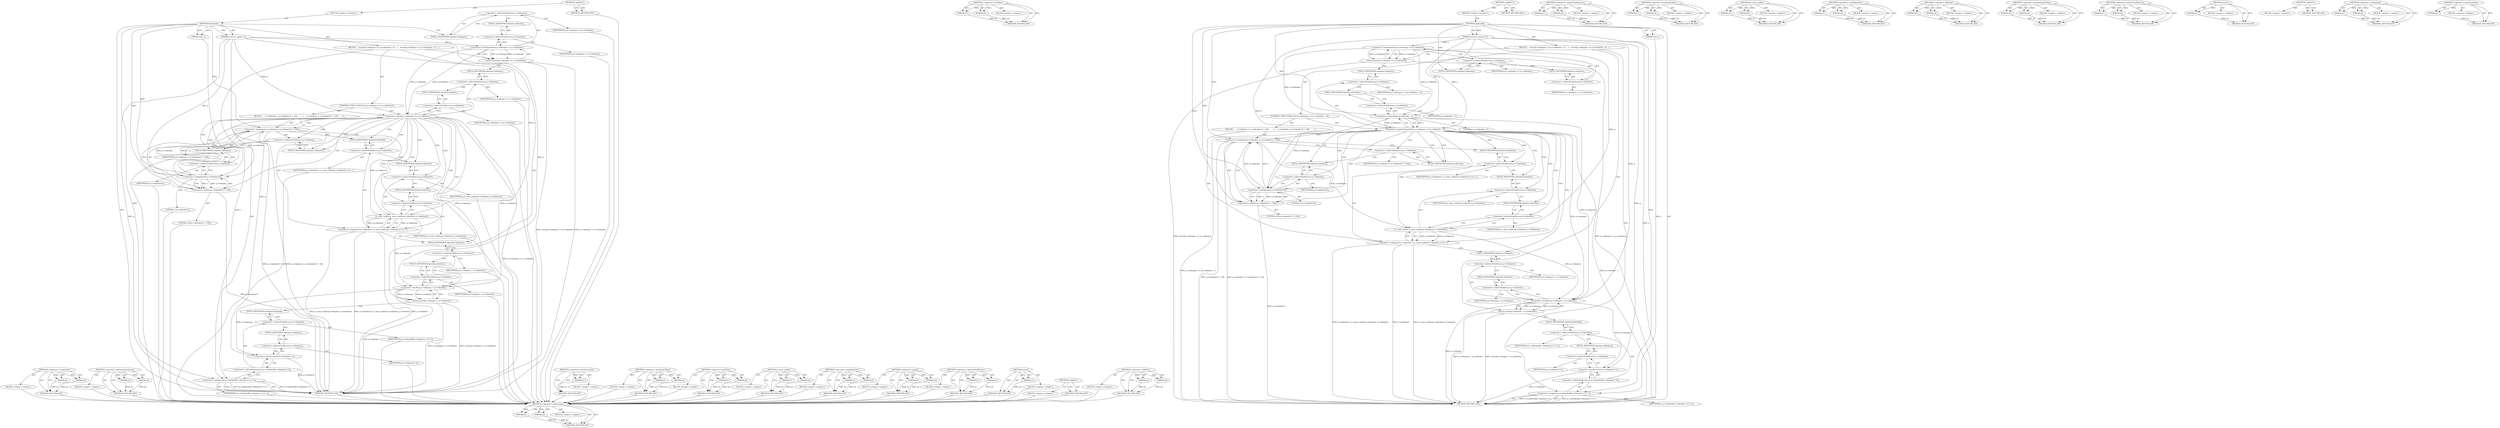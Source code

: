 digraph "&lt;operator&gt;.postIncrement" {
vulnerable_109 [label=<(METHOD,&lt;operator&gt;.assignment)>];
vulnerable_110 [label=<(PARAM,p1)>];
vulnerable_111 [label=<(PARAM,p2)>];
vulnerable_112 [label=<(BLOCK,&lt;empty&gt;,&lt;empty&gt;)>];
vulnerable_113 [label=<(METHOD_RETURN,ANY)>];
vulnerable_134 [label=<(METHOD,&lt;operator&gt;.indirectIndexAccess)>];
vulnerable_135 [label=<(PARAM,p1)>];
vulnerable_136 [label=<(PARAM,p2)>];
vulnerable_137 [label=<(BLOCK,&lt;empty&gt;,&lt;empty&gt;)>];
vulnerable_138 [label=<(METHOD_RETURN,ANY)>];
vulnerable_6 [label=<(METHOD,&lt;global&gt;)<SUB>1</SUB>>];
vulnerable_7 [label=<(BLOCK,&lt;empty&gt;,&lt;empty&gt;)<SUB>1</SUB>>];
vulnerable_8 [label=<(METHOD,tokenadd)<SUB>1</SUB>>];
vulnerable_9 [label=<(PARAM,struct jv_parser* p)<SUB>1</SUB>>];
vulnerable_10 [label=<(PARAM,char c)<SUB>1</SUB>>];
vulnerable_11 [label=<(BLOCK,{
   assert(p-&gt;tokenpos &lt;= p-&gt;tokenlen);
  if (...,{
   assert(p-&gt;tokenpos &lt;= p-&gt;tokenlen);
  if (...)<SUB>1</SUB>>];
vulnerable_12 [label=<(assert,assert(p-&gt;tokenpos &lt;= p-&gt;tokenlen))<SUB>2</SUB>>];
vulnerable_13 [label=<(&lt;operator&gt;.lessEqualsThan,p-&gt;tokenpos &lt;= p-&gt;tokenlen)<SUB>2</SUB>>];
vulnerable_14 [label=<(&lt;operator&gt;.indirectFieldAccess,p-&gt;tokenpos)<SUB>2</SUB>>];
vulnerable_15 [label=<(IDENTIFIER,p,p-&gt;tokenpos &lt;= p-&gt;tokenlen)<SUB>2</SUB>>];
vulnerable_16 [label=<(FIELD_IDENTIFIER,tokenpos,tokenpos)<SUB>2</SUB>>];
vulnerable_17 [label=<(&lt;operator&gt;.indirectFieldAccess,p-&gt;tokenlen)<SUB>2</SUB>>];
vulnerable_18 [label=<(IDENTIFIER,p,p-&gt;tokenpos &lt;= p-&gt;tokenlen)<SUB>2</SUB>>];
vulnerable_19 [label=<(FIELD_IDENTIFIER,tokenlen,tokenlen)<SUB>2</SUB>>];
vulnerable_20 [label=<(CONTROL_STRUCTURE,IF,if (p-&gt;tokenpos == p-&gt;tokenlen))<SUB>3</SUB>>];
vulnerable_21 [label=<(&lt;operator&gt;.equals,p-&gt;tokenpos == p-&gt;tokenlen)<SUB>3</SUB>>];
vulnerable_22 [label=<(&lt;operator&gt;.indirectFieldAccess,p-&gt;tokenpos)<SUB>3</SUB>>];
vulnerable_23 [label=<(IDENTIFIER,p,p-&gt;tokenpos == p-&gt;tokenlen)<SUB>3</SUB>>];
vulnerable_24 [label=<(FIELD_IDENTIFIER,tokenpos,tokenpos)<SUB>3</SUB>>];
vulnerable_25 [label=<(&lt;operator&gt;.indirectFieldAccess,p-&gt;tokenlen)<SUB>3</SUB>>];
vulnerable_26 [label=<(IDENTIFIER,p,p-&gt;tokenpos == p-&gt;tokenlen)<SUB>3</SUB>>];
vulnerable_27 [label=<(FIELD_IDENTIFIER,tokenlen,tokenlen)<SUB>3</SUB>>];
vulnerable_28 [label=<(BLOCK,{
     p-&gt;tokenlen = p-&gt;tokenlen*2 + 256;
     ...,{
     p-&gt;tokenlen = p-&gt;tokenlen*2 + 256;
     ...)<SUB>3</SUB>>];
vulnerable_29 [label=<(&lt;operator&gt;.assignment,p-&gt;tokenlen = p-&gt;tokenlen*2 + 256)<SUB>4</SUB>>];
vulnerable_30 [label=<(&lt;operator&gt;.indirectFieldAccess,p-&gt;tokenlen)<SUB>4</SUB>>];
vulnerable_31 [label=<(IDENTIFIER,p,p-&gt;tokenlen = p-&gt;tokenlen*2 + 256)<SUB>4</SUB>>];
vulnerable_32 [label=<(FIELD_IDENTIFIER,tokenlen,tokenlen)<SUB>4</SUB>>];
vulnerable_33 [label=<(&lt;operator&gt;.addition,p-&gt;tokenlen*2 + 256)<SUB>4</SUB>>];
vulnerable_34 [label=<(&lt;operator&gt;.multiplication,p-&gt;tokenlen*2)<SUB>4</SUB>>];
vulnerable_35 [label=<(&lt;operator&gt;.indirectFieldAccess,p-&gt;tokenlen)<SUB>4</SUB>>];
vulnerable_36 [label=<(IDENTIFIER,p,p-&gt;tokenlen*2)<SUB>4</SUB>>];
vulnerable_37 [label=<(FIELD_IDENTIFIER,tokenlen,tokenlen)<SUB>4</SUB>>];
vulnerable_38 [label=<(LITERAL,2,p-&gt;tokenlen*2)<SUB>4</SUB>>];
vulnerable_39 [label=<(LITERAL,256,p-&gt;tokenlen*2 + 256)<SUB>4</SUB>>];
vulnerable_40 [label=<(&lt;operator&gt;.assignment,p-&gt;tokenbuf = jv_mem_realloc(p-&gt;tokenbuf, p-&gt;to...)<SUB>5</SUB>>];
vulnerable_41 [label=<(&lt;operator&gt;.indirectFieldAccess,p-&gt;tokenbuf)<SUB>5</SUB>>];
vulnerable_42 [label=<(IDENTIFIER,p,p-&gt;tokenbuf = jv_mem_realloc(p-&gt;tokenbuf, p-&gt;to...)<SUB>5</SUB>>];
vulnerable_43 [label=<(FIELD_IDENTIFIER,tokenbuf,tokenbuf)<SUB>5</SUB>>];
vulnerable_44 [label=<(jv_mem_realloc,jv_mem_realloc(p-&gt;tokenbuf, p-&gt;tokenlen))<SUB>5</SUB>>];
vulnerable_45 [label=<(&lt;operator&gt;.indirectFieldAccess,p-&gt;tokenbuf)<SUB>5</SUB>>];
vulnerable_46 [label=<(IDENTIFIER,p,jv_mem_realloc(p-&gt;tokenbuf, p-&gt;tokenlen))<SUB>5</SUB>>];
vulnerable_47 [label=<(FIELD_IDENTIFIER,tokenbuf,tokenbuf)<SUB>5</SUB>>];
vulnerable_48 [label=<(&lt;operator&gt;.indirectFieldAccess,p-&gt;tokenlen)<SUB>5</SUB>>];
vulnerable_49 [label=<(IDENTIFIER,p,jv_mem_realloc(p-&gt;tokenbuf, p-&gt;tokenlen))<SUB>5</SUB>>];
vulnerable_50 [label=<(FIELD_IDENTIFIER,tokenlen,tokenlen)<SUB>5</SUB>>];
vulnerable_51 [label=<(assert,assert(p-&gt;tokenpos &lt; p-&gt;tokenlen))<SUB>7</SUB>>];
vulnerable_52 [label=<(&lt;operator&gt;.lessThan,p-&gt;tokenpos &lt; p-&gt;tokenlen)<SUB>7</SUB>>];
vulnerable_53 [label=<(&lt;operator&gt;.indirectFieldAccess,p-&gt;tokenpos)<SUB>7</SUB>>];
vulnerable_54 [label=<(IDENTIFIER,p,p-&gt;tokenpos &lt; p-&gt;tokenlen)<SUB>7</SUB>>];
vulnerable_55 [label=<(FIELD_IDENTIFIER,tokenpos,tokenpos)<SUB>7</SUB>>];
vulnerable_56 [label=<(&lt;operator&gt;.indirectFieldAccess,p-&gt;tokenlen)<SUB>7</SUB>>];
vulnerable_57 [label=<(IDENTIFIER,p,p-&gt;tokenpos &lt; p-&gt;tokenlen)<SUB>7</SUB>>];
vulnerable_58 [label=<(FIELD_IDENTIFIER,tokenlen,tokenlen)<SUB>7</SUB>>];
vulnerable_59 [label=<(&lt;operator&gt;.assignment,p-&gt;tokenbuf[p-&gt;tokenpos++] = c)<SUB>8</SUB>>];
vulnerable_60 [label=<(&lt;operator&gt;.indirectIndexAccess,p-&gt;tokenbuf[p-&gt;tokenpos++])<SUB>8</SUB>>];
vulnerable_61 [label=<(&lt;operator&gt;.indirectFieldAccess,p-&gt;tokenbuf)<SUB>8</SUB>>];
vulnerable_62 [label=<(IDENTIFIER,p,p-&gt;tokenbuf[p-&gt;tokenpos++] = c)<SUB>8</SUB>>];
vulnerable_63 [label=<(FIELD_IDENTIFIER,tokenbuf,tokenbuf)<SUB>8</SUB>>];
vulnerable_64 [label=<(&lt;operator&gt;.postIncrement,p-&gt;tokenpos++)<SUB>8</SUB>>];
vulnerable_65 [label=<(&lt;operator&gt;.indirectFieldAccess,p-&gt;tokenpos)<SUB>8</SUB>>];
vulnerable_66 [label=<(IDENTIFIER,p,p-&gt;tokenpos++)<SUB>8</SUB>>];
vulnerable_67 [label=<(FIELD_IDENTIFIER,tokenpos,tokenpos)<SUB>8</SUB>>];
vulnerable_68 [label=<(IDENTIFIER,c,p-&gt;tokenbuf[p-&gt;tokenpos++] = c)<SUB>8</SUB>>];
vulnerable_69 [label=<(METHOD_RETURN,void)<SUB>1</SUB>>];
vulnerable_71 [label=<(METHOD_RETURN,ANY)<SUB>1</SUB>>];
vulnerable_139 [label=<(METHOD,&lt;operator&gt;.postIncrement)>];
vulnerable_140 [label=<(PARAM,p1)>];
vulnerable_141 [label=<(BLOCK,&lt;empty&gt;,&lt;empty&gt;)>];
vulnerable_142 [label=<(METHOD_RETURN,ANY)>];
vulnerable_94 [label=<(METHOD,&lt;operator&gt;.lessEqualsThan)>];
vulnerable_95 [label=<(PARAM,p1)>];
vulnerable_96 [label=<(PARAM,p2)>];
vulnerable_97 [label=<(BLOCK,&lt;empty&gt;,&lt;empty&gt;)>];
vulnerable_98 [label=<(METHOD_RETURN,ANY)>];
vulnerable_129 [label=<(METHOD,&lt;operator&gt;.lessThan)>];
vulnerable_130 [label=<(PARAM,p1)>];
vulnerable_131 [label=<(PARAM,p2)>];
vulnerable_132 [label=<(BLOCK,&lt;empty&gt;,&lt;empty&gt;)>];
vulnerable_133 [label=<(METHOD_RETURN,ANY)>];
vulnerable_124 [label=<(METHOD,jv_mem_realloc)>];
vulnerable_125 [label=<(PARAM,p1)>];
vulnerable_126 [label=<(PARAM,p2)>];
vulnerable_127 [label=<(BLOCK,&lt;empty&gt;,&lt;empty&gt;)>];
vulnerable_128 [label=<(METHOD_RETURN,ANY)>];
vulnerable_119 [label=<(METHOD,&lt;operator&gt;.multiplication)>];
vulnerable_120 [label=<(PARAM,p1)>];
vulnerable_121 [label=<(PARAM,p2)>];
vulnerable_122 [label=<(BLOCK,&lt;empty&gt;,&lt;empty&gt;)>];
vulnerable_123 [label=<(METHOD_RETURN,ANY)>];
vulnerable_104 [label=<(METHOD,&lt;operator&gt;.equals)>];
vulnerable_105 [label=<(PARAM,p1)>];
vulnerable_106 [label=<(PARAM,p2)>];
vulnerable_107 [label=<(BLOCK,&lt;empty&gt;,&lt;empty&gt;)>];
vulnerable_108 [label=<(METHOD_RETURN,ANY)>];
vulnerable_99 [label=<(METHOD,&lt;operator&gt;.indirectFieldAccess)>];
vulnerable_100 [label=<(PARAM,p1)>];
vulnerable_101 [label=<(PARAM,p2)>];
vulnerable_102 [label=<(BLOCK,&lt;empty&gt;,&lt;empty&gt;)>];
vulnerable_103 [label=<(METHOD_RETURN,ANY)>];
vulnerable_90 [label=<(METHOD,assert)>];
vulnerable_91 [label=<(PARAM,p1)>];
vulnerable_92 [label=<(BLOCK,&lt;empty&gt;,&lt;empty&gt;)>];
vulnerable_93 [label=<(METHOD_RETURN,ANY)>];
vulnerable_84 [label=<(METHOD,&lt;global&gt;)<SUB>1</SUB>>];
vulnerable_85 [label=<(BLOCK,&lt;empty&gt;,&lt;empty&gt;)>];
vulnerable_86 [label=<(METHOD_RETURN,ANY)>];
vulnerable_114 [label=<(METHOD,&lt;operator&gt;.addition)>];
vulnerable_115 [label=<(PARAM,p1)>];
vulnerable_116 [label=<(PARAM,p2)>];
vulnerable_117 [label=<(BLOCK,&lt;empty&gt;,&lt;empty&gt;)>];
vulnerable_118 [label=<(METHOD_RETURN,ANY)>];
fixed_111 [label=<(METHOD,&lt;operator&gt;.subtraction)>];
fixed_112 [label=<(PARAM,p1)>];
fixed_113 [label=<(PARAM,p2)>];
fixed_114 [label=<(BLOCK,&lt;empty&gt;,&lt;empty&gt;)>];
fixed_115 [label=<(METHOD_RETURN,ANY)>];
fixed_136 [label=<(METHOD,&lt;operator&gt;.lessThan)>];
fixed_137 [label=<(PARAM,p1)>];
fixed_138 [label=<(PARAM,p2)>];
fixed_139 [label=<(BLOCK,&lt;empty&gt;,&lt;empty&gt;)>];
fixed_140 [label=<(METHOD_RETURN,ANY)>];
fixed_6 [label=<(METHOD,&lt;global&gt;)<SUB>1</SUB>>];
fixed_7 [label=<(BLOCK,&lt;empty&gt;,&lt;empty&gt;)<SUB>1</SUB>>];
fixed_8 [label=<(METHOD,tokenadd)<SUB>1</SUB>>];
fixed_9 [label=<(PARAM,struct jv_parser* p)<SUB>1</SUB>>];
fixed_10 [label=<(PARAM,char c)<SUB>1</SUB>>];
fixed_11 [label=<(BLOCK,{
   assert(p-&gt;tokenpos &lt;= p-&gt;tokenlen);
  if (...,{
   assert(p-&gt;tokenpos &lt;= p-&gt;tokenlen);
  if (...)<SUB>1</SUB>>];
fixed_12 [label=<(assert,assert(p-&gt;tokenpos &lt;= p-&gt;tokenlen))<SUB>2</SUB>>];
fixed_13 [label=<(&lt;operator&gt;.lessEqualsThan,p-&gt;tokenpos &lt;= p-&gt;tokenlen)<SUB>2</SUB>>];
fixed_14 [label=<(&lt;operator&gt;.indirectFieldAccess,p-&gt;tokenpos)<SUB>2</SUB>>];
fixed_15 [label=<(IDENTIFIER,p,p-&gt;tokenpos &lt;= p-&gt;tokenlen)<SUB>2</SUB>>];
fixed_16 [label=<(FIELD_IDENTIFIER,tokenpos,tokenpos)<SUB>2</SUB>>];
fixed_17 [label=<(&lt;operator&gt;.indirectFieldAccess,p-&gt;tokenlen)<SUB>2</SUB>>];
fixed_18 [label=<(IDENTIFIER,p,p-&gt;tokenpos &lt;= p-&gt;tokenlen)<SUB>2</SUB>>];
fixed_19 [label=<(FIELD_IDENTIFIER,tokenlen,tokenlen)<SUB>2</SUB>>];
fixed_20 [label=<(CONTROL_STRUCTURE,IF,if (p-&gt;tokenpos &gt;= (p-&gt;tokenlen - 1)))<SUB>3</SUB>>];
fixed_21 [label=<(&lt;operator&gt;.greaterEqualsThan,p-&gt;tokenpos &gt;= (p-&gt;tokenlen - 1))<SUB>3</SUB>>];
fixed_22 [label=<(&lt;operator&gt;.indirectFieldAccess,p-&gt;tokenpos)<SUB>3</SUB>>];
fixed_23 [label=<(IDENTIFIER,p,p-&gt;tokenpos &gt;= (p-&gt;tokenlen - 1))<SUB>3</SUB>>];
fixed_24 [label=<(FIELD_IDENTIFIER,tokenpos,tokenpos)<SUB>3</SUB>>];
fixed_25 [label=<(&lt;operator&gt;.subtraction,p-&gt;tokenlen - 1)<SUB>3</SUB>>];
fixed_26 [label=<(&lt;operator&gt;.indirectFieldAccess,p-&gt;tokenlen)<SUB>3</SUB>>];
fixed_27 [label=<(IDENTIFIER,p,p-&gt;tokenlen - 1)<SUB>3</SUB>>];
fixed_28 [label=<(FIELD_IDENTIFIER,tokenlen,tokenlen)<SUB>3</SUB>>];
fixed_29 [label=<(LITERAL,1,p-&gt;tokenlen - 1)<SUB>3</SUB>>];
fixed_30 [label=<(BLOCK,{
     p-&gt;tokenlen = p-&gt;tokenlen*2 + 256;
     ...,{
     p-&gt;tokenlen = p-&gt;tokenlen*2 + 256;
     ...)<SUB>3</SUB>>];
fixed_31 [label=<(&lt;operator&gt;.assignment,p-&gt;tokenlen = p-&gt;tokenlen*2 + 256)<SUB>4</SUB>>];
fixed_32 [label=<(&lt;operator&gt;.indirectFieldAccess,p-&gt;tokenlen)<SUB>4</SUB>>];
fixed_33 [label=<(IDENTIFIER,p,p-&gt;tokenlen = p-&gt;tokenlen*2 + 256)<SUB>4</SUB>>];
fixed_34 [label=<(FIELD_IDENTIFIER,tokenlen,tokenlen)<SUB>4</SUB>>];
fixed_35 [label=<(&lt;operator&gt;.addition,p-&gt;tokenlen*2 + 256)<SUB>4</SUB>>];
fixed_36 [label=<(&lt;operator&gt;.multiplication,p-&gt;tokenlen*2)<SUB>4</SUB>>];
fixed_37 [label=<(&lt;operator&gt;.indirectFieldAccess,p-&gt;tokenlen)<SUB>4</SUB>>];
fixed_38 [label=<(IDENTIFIER,p,p-&gt;tokenlen*2)<SUB>4</SUB>>];
fixed_39 [label=<(FIELD_IDENTIFIER,tokenlen,tokenlen)<SUB>4</SUB>>];
fixed_40 [label=<(LITERAL,2,p-&gt;tokenlen*2)<SUB>4</SUB>>];
fixed_41 [label=<(LITERAL,256,p-&gt;tokenlen*2 + 256)<SUB>4</SUB>>];
fixed_42 [label=<(&lt;operator&gt;.assignment,p-&gt;tokenbuf = jv_mem_realloc(p-&gt;tokenbuf, p-&gt;to...)<SUB>5</SUB>>];
fixed_43 [label=<(&lt;operator&gt;.indirectFieldAccess,p-&gt;tokenbuf)<SUB>5</SUB>>];
fixed_44 [label=<(IDENTIFIER,p,p-&gt;tokenbuf = jv_mem_realloc(p-&gt;tokenbuf, p-&gt;to...)<SUB>5</SUB>>];
fixed_45 [label=<(FIELD_IDENTIFIER,tokenbuf,tokenbuf)<SUB>5</SUB>>];
fixed_46 [label=<(jv_mem_realloc,jv_mem_realloc(p-&gt;tokenbuf, p-&gt;tokenlen))<SUB>5</SUB>>];
fixed_47 [label=<(&lt;operator&gt;.indirectFieldAccess,p-&gt;tokenbuf)<SUB>5</SUB>>];
fixed_48 [label=<(IDENTIFIER,p,jv_mem_realloc(p-&gt;tokenbuf, p-&gt;tokenlen))<SUB>5</SUB>>];
fixed_49 [label=<(FIELD_IDENTIFIER,tokenbuf,tokenbuf)<SUB>5</SUB>>];
fixed_50 [label=<(&lt;operator&gt;.indirectFieldAccess,p-&gt;tokenlen)<SUB>5</SUB>>];
fixed_51 [label=<(IDENTIFIER,p,jv_mem_realloc(p-&gt;tokenbuf, p-&gt;tokenlen))<SUB>5</SUB>>];
fixed_52 [label=<(FIELD_IDENTIFIER,tokenlen,tokenlen)<SUB>5</SUB>>];
fixed_53 [label=<(assert,assert(p-&gt;tokenpos &lt; p-&gt;tokenlen))<SUB>7</SUB>>];
fixed_54 [label=<(&lt;operator&gt;.lessThan,p-&gt;tokenpos &lt; p-&gt;tokenlen)<SUB>7</SUB>>];
fixed_55 [label=<(&lt;operator&gt;.indirectFieldAccess,p-&gt;tokenpos)<SUB>7</SUB>>];
fixed_56 [label=<(IDENTIFIER,p,p-&gt;tokenpos &lt; p-&gt;tokenlen)<SUB>7</SUB>>];
fixed_57 [label=<(FIELD_IDENTIFIER,tokenpos,tokenpos)<SUB>7</SUB>>];
fixed_58 [label=<(&lt;operator&gt;.indirectFieldAccess,p-&gt;tokenlen)<SUB>7</SUB>>];
fixed_59 [label=<(IDENTIFIER,p,p-&gt;tokenpos &lt; p-&gt;tokenlen)<SUB>7</SUB>>];
fixed_60 [label=<(FIELD_IDENTIFIER,tokenlen,tokenlen)<SUB>7</SUB>>];
fixed_61 [label=<(&lt;operator&gt;.assignment,p-&gt;tokenbuf[p-&gt;tokenpos++] = c)<SUB>8</SUB>>];
fixed_62 [label=<(&lt;operator&gt;.indirectIndexAccess,p-&gt;tokenbuf[p-&gt;tokenpos++])<SUB>8</SUB>>];
fixed_63 [label=<(&lt;operator&gt;.indirectFieldAccess,p-&gt;tokenbuf)<SUB>8</SUB>>];
fixed_64 [label=<(IDENTIFIER,p,p-&gt;tokenbuf[p-&gt;tokenpos++] = c)<SUB>8</SUB>>];
fixed_65 [label=<(FIELD_IDENTIFIER,tokenbuf,tokenbuf)<SUB>8</SUB>>];
fixed_66 [label=<(&lt;operator&gt;.postIncrement,p-&gt;tokenpos++)<SUB>8</SUB>>];
fixed_67 [label=<(&lt;operator&gt;.indirectFieldAccess,p-&gt;tokenpos)<SUB>8</SUB>>];
fixed_68 [label=<(IDENTIFIER,p,p-&gt;tokenpos++)<SUB>8</SUB>>];
fixed_69 [label=<(FIELD_IDENTIFIER,tokenpos,tokenpos)<SUB>8</SUB>>];
fixed_70 [label=<(IDENTIFIER,c,p-&gt;tokenbuf[p-&gt;tokenpos++] = c)<SUB>8</SUB>>];
fixed_71 [label=<(METHOD_RETURN,void)<SUB>1</SUB>>];
fixed_73 [label=<(METHOD_RETURN,ANY)<SUB>1</SUB>>];
fixed_141 [label=<(METHOD,&lt;operator&gt;.indirectIndexAccess)>];
fixed_142 [label=<(PARAM,p1)>];
fixed_143 [label=<(PARAM,p2)>];
fixed_144 [label=<(BLOCK,&lt;empty&gt;,&lt;empty&gt;)>];
fixed_145 [label=<(METHOD_RETURN,ANY)>];
fixed_96 [label=<(METHOD,&lt;operator&gt;.lessEqualsThan)>];
fixed_97 [label=<(PARAM,p1)>];
fixed_98 [label=<(PARAM,p2)>];
fixed_99 [label=<(BLOCK,&lt;empty&gt;,&lt;empty&gt;)>];
fixed_100 [label=<(METHOD_RETURN,ANY)>];
fixed_131 [label=<(METHOD,jv_mem_realloc)>];
fixed_132 [label=<(PARAM,p1)>];
fixed_133 [label=<(PARAM,p2)>];
fixed_134 [label=<(BLOCK,&lt;empty&gt;,&lt;empty&gt;)>];
fixed_135 [label=<(METHOD_RETURN,ANY)>];
fixed_126 [label=<(METHOD,&lt;operator&gt;.multiplication)>];
fixed_127 [label=<(PARAM,p1)>];
fixed_128 [label=<(PARAM,p2)>];
fixed_129 [label=<(BLOCK,&lt;empty&gt;,&lt;empty&gt;)>];
fixed_130 [label=<(METHOD_RETURN,ANY)>];
fixed_121 [label=<(METHOD,&lt;operator&gt;.addition)>];
fixed_122 [label=<(PARAM,p1)>];
fixed_123 [label=<(PARAM,p2)>];
fixed_124 [label=<(BLOCK,&lt;empty&gt;,&lt;empty&gt;)>];
fixed_125 [label=<(METHOD_RETURN,ANY)>];
fixed_106 [label=<(METHOD,&lt;operator&gt;.greaterEqualsThan)>];
fixed_107 [label=<(PARAM,p1)>];
fixed_108 [label=<(PARAM,p2)>];
fixed_109 [label=<(BLOCK,&lt;empty&gt;,&lt;empty&gt;)>];
fixed_110 [label=<(METHOD_RETURN,ANY)>];
fixed_101 [label=<(METHOD,&lt;operator&gt;.indirectFieldAccess)>];
fixed_102 [label=<(PARAM,p1)>];
fixed_103 [label=<(PARAM,p2)>];
fixed_104 [label=<(BLOCK,&lt;empty&gt;,&lt;empty&gt;)>];
fixed_105 [label=<(METHOD_RETURN,ANY)>];
fixed_92 [label=<(METHOD,assert)>];
fixed_93 [label=<(PARAM,p1)>];
fixed_94 [label=<(BLOCK,&lt;empty&gt;,&lt;empty&gt;)>];
fixed_95 [label=<(METHOD_RETURN,ANY)>];
fixed_86 [label=<(METHOD,&lt;global&gt;)<SUB>1</SUB>>];
fixed_87 [label=<(BLOCK,&lt;empty&gt;,&lt;empty&gt;)>];
fixed_88 [label=<(METHOD_RETURN,ANY)>];
fixed_116 [label=<(METHOD,&lt;operator&gt;.assignment)>];
fixed_117 [label=<(PARAM,p1)>];
fixed_118 [label=<(PARAM,p2)>];
fixed_119 [label=<(BLOCK,&lt;empty&gt;,&lt;empty&gt;)>];
fixed_120 [label=<(METHOD_RETURN,ANY)>];
fixed_146 [label=<(METHOD,&lt;operator&gt;.postIncrement)>];
fixed_147 [label=<(PARAM,p1)>];
fixed_148 [label=<(BLOCK,&lt;empty&gt;,&lt;empty&gt;)>];
fixed_149 [label=<(METHOD_RETURN,ANY)>];
vulnerable_109 -> vulnerable_110  [key=0, label="AST: "];
vulnerable_109 -> vulnerable_110  [key=1, label="DDG: "];
vulnerable_109 -> vulnerable_112  [key=0, label="AST: "];
vulnerable_109 -> vulnerable_111  [key=0, label="AST: "];
vulnerable_109 -> vulnerable_111  [key=1, label="DDG: "];
vulnerable_109 -> vulnerable_113  [key=0, label="AST: "];
vulnerable_109 -> vulnerable_113  [key=1, label="CFG: "];
vulnerable_110 -> vulnerable_113  [key=0, label="DDG: p1"];
vulnerable_111 -> vulnerable_113  [key=0, label="DDG: p2"];
vulnerable_112 -> fixed_111  [key=0];
vulnerable_113 -> fixed_111  [key=0];
vulnerable_134 -> vulnerable_135  [key=0, label="AST: "];
vulnerable_134 -> vulnerable_135  [key=1, label="DDG: "];
vulnerable_134 -> vulnerable_137  [key=0, label="AST: "];
vulnerable_134 -> vulnerable_136  [key=0, label="AST: "];
vulnerable_134 -> vulnerable_136  [key=1, label="DDG: "];
vulnerable_134 -> vulnerable_138  [key=0, label="AST: "];
vulnerable_134 -> vulnerable_138  [key=1, label="CFG: "];
vulnerable_135 -> vulnerable_138  [key=0, label="DDG: p1"];
vulnerable_136 -> vulnerable_138  [key=0, label="DDG: p2"];
vulnerable_137 -> fixed_111  [key=0];
vulnerable_138 -> fixed_111  [key=0];
vulnerable_6 -> vulnerable_7  [key=0, label="AST: "];
vulnerable_6 -> vulnerable_71  [key=0, label="AST: "];
vulnerable_6 -> vulnerable_71  [key=1, label="CFG: "];
vulnerable_7 -> vulnerable_8  [key=0, label="AST: "];
vulnerable_8 -> vulnerable_9  [key=0, label="AST: "];
vulnerable_8 -> vulnerable_9  [key=1, label="DDG: "];
vulnerable_8 -> vulnerable_10  [key=0, label="AST: "];
vulnerable_8 -> vulnerable_10  [key=1, label="DDG: "];
vulnerable_8 -> vulnerable_11  [key=0, label="AST: "];
vulnerable_8 -> vulnerable_69  [key=0, label="AST: "];
vulnerable_8 -> vulnerable_16  [key=0, label="CFG: "];
vulnerable_8 -> vulnerable_59  [key=0, label="DDG: "];
vulnerable_8 -> vulnerable_29  [key=0, label="DDG: "];
vulnerable_8 -> vulnerable_33  [key=0, label="DDG: "];
vulnerable_8 -> vulnerable_34  [key=0, label="DDG: "];
vulnerable_9 -> vulnerable_69  [key=0, label="DDG: p"];
vulnerable_9 -> vulnerable_13  [key=0, label="DDG: p"];
vulnerable_9 -> vulnerable_21  [key=0, label="DDG: p"];
vulnerable_9 -> vulnerable_52  [key=0, label="DDG: p"];
vulnerable_9 -> vulnerable_64  [key=0, label="DDG: p"];
vulnerable_9 -> vulnerable_44  [key=0, label="DDG: p"];
vulnerable_9 -> vulnerable_34  [key=0, label="DDG: p"];
vulnerable_10 -> vulnerable_59  [key=0, label="DDG: c"];
vulnerable_11 -> vulnerable_12  [key=0, label="AST: "];
vulnerable_11 -> vulnerable_20  [key=0, label="AST: "];
vulnerable_11 -> vulnerable_51  [key=0, label="AST: "];
vulnerable_11 -> vulnerable_59  [key=0, label="AST: "];
vulnerable_12 -> vulnerable_13  [key=0, label="AST: "];
vulnerable_12 -> vulnerable_24  [key=0, label="CFG: "];
vulnerable_12 -> vulnerable_69  [key=0, label="DDG: p-&gt;tokenpos &lt;= p-&gt;tokenlen"];
vulnerable_12 -> vulnerable_69  [key=1, label="DDG: assert(p-&gt;tokenpos &lt;= p-&gt;tokenlen)"];
vulnerable_13 -> vulnerable_14  [key=0, label="AST: "];
vulnerable_13 -> vulnerable_17  [key=0, label="AST: "];
vulnerable_13 -> vulnerable_12  [key=0, label="CFG: "];
vulnerable_13 -> vulnerable_12  [key=1, label="DDG: p-&gt;tokenpos"];
vulnerable_13 -> vulnerable_12  [key=2, label="DDG: p-&gt;tokenlen"];
vulnerable_13 -> vulnerable_21  [key=0, label="DDG: p-&gt;tokenpos"];
vulnerable_13 -> vulnerable_21  [key=1, label="DDG: p-&gt;tokenlen"];
vulnerable_14 -> vulnerable_15  [key=0, label="AST: "];
vulnerable_14 -> vulnerable_16  [key=0, label="AST: "];
vulnerable_14 -> vulnerable_19  [key=0, label="CFG: "];
vulnerable_15 -> fixed_111  [key=0];
vulnerable_16 -> vulnerable_14  [key=0, label="CFG: "];
vulnerable_17 -> vulnerable_18  [key=0, label="AST: "];
vulnerable_17 -> vulnerable_19  [key=0, label="AST: "];
vulnerable_17 -> vulnerable_13  [key=0, label="CFG: "];
vulnerable_18 -> fixed_111  [key=0];
vulnerable_19 -> vulnerable_17  [key=0, label="CFG: "];
vulnerable_20 -> vulnerable_21  [key=0, label="AST: "];
vulnerable_20 -> vulnerable_28  [key=0, label="AST: "];
vulnerable_21 -> vulnerable_22  [key=0, label="AST: "];
vulnerable_21 -> vulnerable_25  [key=0, label="AST: "];
vulnerable_21 -> vulnerable_32  [key=0, label="CFG: "];
vulnerable_21 -> vulnerable_32  [key=1, label="CDG: "];
vulnerable_21 -> vulnerable_55  [key=0, label="CFG: "];
vulnerable_21 -> vulnerable_69  [key=0, label="DDG: p-&gt;tokenpos == p-&gt;tokenlen"];
vulnerable_21 -> vulnerable_52  [key=0, label="DDG: p-&gt;tokenpos"];
vulnerable_21 -> vulnerable_52  [key=1, label="DDG: p-&gt;tokenlen"];
vulnerable_21 -> vulnerable_34  [key=0, label="DDG: p-&gt;tokenlen"];
vulnerable_21 -> vulnerable_34  [key=1, label="CDG: "];
vulnerable_21 -> vulnerable_40  [key=0, label="CDG: "];
vulnerable_21 -> vulnerable_47  [key=0, label="CDG: "];
vulnerable_21 -> vulnerable_30  [key=0, label="CDG: "];
vulnerable_21 -> vulnerable_29  [key=0, label="CDG: "];
vulnerable_21 -> vulnerable_48  [key=0, label="CDG: "];
vulnerable_21 -> vulnerable_33  [key=0, label="CDG: "];
vulnerable_21 -> vulnerable_50  [key=0, label="CDG: "];
vulnerable_21 -> vulnerable_44  [key=0, label="CDG: "];
vulnerable_21 -> vulnerable_35  [key=0, label="CDG: "];
vulnerable_21 -> vulnerable_37  [key=0, label="CDG: "];
vulnerable_21 -> vulnerable_41  [key=0, label="CDG: "];
vulnerable_21 -> vulnerable_45  [key=0, label="CDG: "];
vulnerable_21 -> vulnerable_43  [key=0, label="CDG: "];
vulnerable_22 -> vulnerable_23  [key=0, label="AST: "];
vulnerable_22 -> vulnerable_24  [key=0, label="AST: "];
vulnerable_22 -> vulnerable_27  [key=0, label="CFG: "];
vulnerable_23 -> fixed_111  [key=0];
vulnerable_24 -> vulnerable_22  [key=0, label="CFG: "];
vulnerable_25 -> vulnerable_26  [key=0, label="AST: "];
vulnerable_25 -> vulnerable_27  [key=0, label="AST: "];
vulnerable_25 -> vulnerable_21  [key=0, label="CFG: "];
vulnerable_26 -> fixed_111  [key=0];
vulnerable_27 -> vulnerable_25  [key=0, label="CFG: "];
vulnerable_28 -> vulnerable_29  [key=0, label="AST: "];
vulnerable_28 -> vulnerable_40  [key=0, label="AST: "];
vulnerable_29 -> vulnerable_30  [key=0, label="AST: "];
vulnerable_29 -> vulnerable_33  [key=0, label="AST: "];
vulnerable_29 -> vulnerable_43  [key=0, label="CFG: "];
vulnerable_29 -> vulnerable_69  [key=0, label="DDG: p-&gt;tokenlen*2 + 256"];
vulnerable_29 -> vulnerable_69  [key=1, label="DDG: p-&gt;tokenlen = p-&gt;tokenlen*2 + 256"];
vulnerable_29 -> vulnerable_44  [key=0, label="DDG: p-&gt;tokenlen"];
vulnerable_30 -> vulnerable_31  [key=0, label="AST: "];
vulnerable_30 -> vulnerable_32  [key=0, label="AST: "];
vulnerable_30 -> vulnerable_37  [key=0, label="CFG: "];
vulnerable_31 -> fixed_111  [key=0];
vulnerable_32 -> vulnerable_30  [key=0, label="CFG: "];
vulnerable_33 -> vulnerable_34  [key=0, label="AST: "];
vulnerable_33 -> vulnerable_39  [key=0, label="AST: "];
vulnerable_33 -> vulnerable_29  [key=0, label="CFG: "];
vulnerable_33 -> vulnerable_69  [key=0, label="DDG: p-&gt;tokenlen*2"];
vulnerable_34 -> vulnerable_35  [key=0, label="AST: "];
vulnerable_34 -> vulnerable_38  [key=0, label="AST: "];
vulnerable_34 -> vulnerable_33  [key=0, label="CFG: "];
vulnerable_34 -> vulnerable_33  [key=1, label="DDG: p-&gt;tokenlen"];
vulnerable_34 -> vulnerable_33  [key=2, label="DDG: 2"];
vulnerable_34 -> vulnerable_29  [key=0, label="DDG: p-&gt;tokenlen"];
vulnerable_34 -> vulnerable_29  [key=1, label="DDG: 2"];
vulnerable_35 -> vulnerable_36  [key=0, label="AST: "];
vulnerable_35 -> vulnerable_37  [key=0, label="AST: "];
vulnerable_35 -> vulnerable_34  [key=0, label="CFG: "];
vulnerable_36 -> fixed_111  [key=0];
vulnerable_37 -> vulnerable_35  [key=0, label="CFG: "];
vulnerable_38 -> fixed_111  [key=0];
vulnerable_39 -> fixed_111  [key=0];
vulnerable_40 -> vulnerable_41  [key=0, label="AST: "];
vulnerable_40 -> vulnerable_44  [key=0, label="AST: "];
vulnerable_40 -> vulnerable_55  [key=0, label="CFG: "];
vulnerable_40 -> vulnerable_69  [key=0, label="DDG: p-&gt;tokenbuf"];
vulnerable_40 -> vulnerable_69  [key=1, label="DDG: jv_mem_realloc(p-&gt;tokenbuf, p-&gt;tokenlen)"];
vulnerable_40 -> vulnerable_69  [key=2, label="DDG: p-&gt;tokenbuf = jv_mem_realloc(p-&gt;tokenbuf, p-&gt;tokenlen)"];
vulnerable_41 -> vulnerable_42  [key=0, label="AST: "];
vulnerable_41 -> vulnerable_43  [key=0, label="AST: "];
vulnerable_41 -> vulnerable_47  [key=0, label="CFG: "];
vulnerable_42 -> fixed_111  [key=0];
vulnerable_43 -> vulnerable_41  [key=0, label="CFG: "];
vulnerable_44 -> vulnerable_45  [key=0, label="AST: "];
vulnerable_44 -> vulnerable_48  [key=0, label="AST: "];
vulnerable_44 -> vulnerable_40  [key=0, label="CFG: "];
vulnerable_44 -> vulnerable_40  [key=1, label="DDG: p-&gt;tokenbuf"];
vulnerable_44 -> vulnerable_40  [key=2, label="DDG: p-&gt;tokenlen"];
vulnerable_44 -> vulnerable_52  [key=0, label="DDG: p-&gt;tokenlen"];
vulnerable_45 -> vulnerable_46  [key=0, label="AST: "];
vulnerable_45 -> vulnerable_47  [key=0, label="AST: "];
vulnerable_45 -> vulnerable_50  [key=0, label="CFG: "];
vulnerable_46 -> fixed_111  [key=0];
vulnerable_47 -> vulnerable_45  [key=0, label="CFG: "];
vulnerable_48 -> vulnerable_49  [key=0, label="AST: "];
vulnerable_48 -> vulnerable_50  [key=0, label="AST: "];
vulnerable_48 -> vulnerable_44  [key=0, label="CFG: "];
vulnerable_49 -> fixed_111  [key=0];
vulnerable_50 -> vulnerable_48  [key=0, label="CFG: "];
vulnerable_51 -> vulnerable_52  [key=0, label="AST: "];
vulnerable_51 -> vulnerable_63  [key=0, label="CFG: "];
vulnerable_51 -> vulnerable_69  [key=0, label="DDG: p-&gt;tokenpos &lt; p-&gt;tokenlen"];
vulnerable_51 -> vulnerable_69  [key=1, label="DDG: assert(p-&gt;tokenpos &lt; p-&gt;tokenlen)"];
vulnerable_52 -> vulnerable_53  [key=0, label="AST: "];
vulnerable_52 -> vulnerable_56  [key=0, label="AST: "];
vulnerable_52 -> vulnerable_51  [key=0, label="CFG: "];
vulnerable_52 -> vulnerable_51  [key=1, label="DDG: p-&gt;tokenpos"];
vulnerable_52 -> vulnerable_51  [key=2, label="DDG: p-&gt;tokenlen"];
vulnerable_52 -> vulnerable_69  [key=0, label="DDG: p-&gt;tokenlen"];
vulnerable_52 -> vulnerable_64  [key=0, label="DDG: p-&gt;tokenpos"];
vulnerable_53 -> vulnerable_54  [key=0, label="AST: "];
vulnerable_53 -> vulnerable_55  [key=0, label="AST: "];
vulnerable_53 -> vulnerable_58  [key=0, label="CFG: "];
vulnerable_54 -> fixed_111  [key=0];
vulnerable_55 -> vulnerable_53  [key=0, label="CFG: "];
vulnerable_56 -> vulnerable_57  [key=0, label="AST: "];
vulnerable_56 -> vulnerable_58  [key=0, label="AST: "];
vulnerable_56 -> vulnerable_52  [key=0, label="CFG: "];
vulnerable_57 -> fixed_111  [key=0];
vulnerable_58 -> vulnerable_56  [key=0, label="CFG: "];
vulnerable_59 -> vulnerable_60  [key=0, label="AST: "];
vulnerable_59 -> vulnerable_68  [key=0, label="AST: "];
vulnerable_59 -> vulnerable_69  [key=0, label="CFG: "];
vulnerable_59 -> vulnerable_69  [key=1, label="DDG: p-&gt;tokenbuf[p-&gt;tokenpos++]"];
vulnerable_59 -> vulnerable_69  [key=2, label="DDG: c"];
vulnerable_59 -> vulnerable_69  [key=3, label="DDG: p-&gt;tokenbuf[p-&gt;tokenpos++] = c"];
vulnerable_60 -> vulnerable_61  [key=0, label="AST: "];
vulnerable_60 -> vulnerable_64  [key=0, label="AST: "];
vulnerable_60 -> vulnerable_59  [key=0, label="CFG: "];
vulnerable_61 -> vulnerable_62  [key=0, label="AST: "];
vulnerable_61 -> vulnerable_63  [key=0, label="AST: "];
vulnerable_61 -> vulnerable_67  [key=0, label="CFG: "];
vulnerable_62 -> fixed_111  [key=0];
vulnerable_63 -> vulnerable_61  [key=0, label="CFG: "];
vulnerable_64 -> vulnerable_65  [key=0, label="AST: "];
vulnerable_64 -> vulnerable_60  [key=0, label="CFG: "];
vulnerable_64 -> vulnerable_69  [key=0, label="DDG: p-&gt;tokenpos"];
vulnerable_65 -> vulnerable_66  [key=0, label="AST: "];
vulnerable_65 -> vulnerable_67  [key=0, label="AST: "];
vulnerable_65 -> vulnerable_64  [key=0, label="CFG: "];
vulnerable_66 -> fixed_111  [key=0];
vulnerable_67 -> vulnerable_65  [key=0, label="CFG: "];
vulnerable_68 -> fixed_111  [key=0];
vulnerable_69 -> fixed_111  [key=0];
vulnerable_71 -> fixed_111  [key=0];
vulnerable_139 -> vulnerable_140  [key=0, label="AST: "];
vulnerable_139 -> vulnerable_140  [key=1, label="DDG: "];
vulnerable_139 -> vulnerable_141  [key=0, label="AST: "];
vulnerable_139 -> vulnerable_142  [key=0, label="AST: "];
vulnerable_139 -> vulnerable_142  [key=1, label="CFG: "];
vulnerable_140 -> vulnerable_142  [key=0, label="DDG: p1"];
vulnerable_141 -> fixed_111  [key=0];
vulnerable_142 -> fixed_111  [key=0];
vulnerable_94 -> vulnerable_95  [key=0, label="AST: "];
vulnerable_94 -> vulnerable_95  [key=1, label="DDG: "];
vulnerable_94 -> vulnerable_97  [key=0, label="AST: "];
vulnerable_94 -> vulnerable_96  [key=0, label="AST: "];
vulnerable_94 -> vulnerable_96  [key=1, label="DDG: "];
vulnerable_94 -> vulnerable_98  [key=0, label="AST: "];
vulnerable_94 -> vulnerable_98  [key=1, label="CFG: "];
vulnerable_95 -> vulnerable_98  [key=0, label="DDG: p1"];
vulnerable_96 -> vulnerable_98  [key=0, label="DDG: p2"];
vulnerable_97 -> fixed_111  [key=0];
vulnerable_98 -> fixed_111  [key=0];
vulnerable_129 -> vulnerable_130  [key=0, label="AST: "];
vulnerable_129 -> vulnerable_130  [key=1, label="DDG: "];
vulnerable_129 -> vulnerable_132  [key=0, label="AST: "];
vulnerable_129 -> vulnerable_131  [key=0, label="AST: "];
vulnerable_129 -> vulnerable_131  [key=1, label="DDG: "];
vulnerable_129 -> vulnerable_133  [key=0, label="AST: "];
vulnerable_129 -> vulnerable_133  [key=1, label="CFG: "];
vulnerable_130 -> vulnerable_133  [key=0, label="DDG: p1"];
vulnerable_131 -> vulnerable_133  [key=0, label="DDG: p2"];
vulnerable_132 -> fixed_111  [key=0];
vulnerable_133 -> fixed_111  [key=0];
vulnerable_124 -> vulnerable_125  [key=0, label="AST: "];
vulnerable_124 -> vulnerable_125  [key=1, label="DDG: "];
vulnerable_124 -> vulnerable_127  [key=0, label="AST: "];
vulnerable_124 -> vulnerable_126  [key=0, label="AST: "];
vulnerable_124 -> vulnerable_126  [key=1, label="DDG: "];
vulnerable_124 -> vulnerable_128  [key=0, label="AST: "];
vulnerable_124 -> vulnerable_128  [key=1, label="CFG: "];
vulnerable_125 -> vulnerable_128  [key=0, label="DDG: p1"];
vulnerable_126 -> vulnerable_128  [key=0, label="DDG: p2"];
vulnerable_127 -> fixed_111  [key=0];
vulnerable_128 -> fixed_111  [key=0];
vulnerable_119 -> vulnerable_120  [key=0, label="AST: "];
vulnerable_119 -> vulnerable_120  [key=1, label="DDG: "];
vulnerable_119 -> vulnerable_122  [key=0, label="AST: "];
vulnerable_119 -> vulnerable_121  [key=0, label="AST: "];
vulnerable_119 -> vulnerable_121  [key=1, label="DDG: "];
vulnerable_119 -> vulnerable_123  [key=0, label="AST: "];
vulnerable_119 -> vulnerable_123  [key=1, label="CFG: "];
vulnerable_120 -> vulnerable_123  [key=0, label="DDG: p1"];
vulnerable_121 -> vulnerable_123  [key=0, label="DDG: p2"];
vulnerable_122 -> fixed_111  [key=0];
vulnerable_123 -> fixed_111  [key=0];
vulnerable_104 -> vulnerable_105  [key=0, label="AST: "];
vulnerable_104 -> vulnerable_105  [key=1, label="DDG: "];
vulnerable_104 -> vulnerable_107  [key=0, label="AST: "];
vulnerable_104 -> vulnerable_106  [key=0, label="AST: "];
vulnerable_104 -> vulnerable_106  [key=1, label="DDG: "];
vulnerable_104 -> vulnerable_108  [key=0, label="AST: "];
vulnerable_104 -> vulnerable_108  [key=1, label="CFG: "];
vulnerable_105 -> vulnerable_108  [key=0, label="DDG: p1"];
vulnerable_106 -> vulnerable_108  [key=0, label="DDG: p2"];
vulnerable_107 -> fixed_111  [key=0];
vulnerable_108 -> fixed_111  [key=0];
vulnerable_99 -> vulnerable_100  [key=0, label="AST: "];
vulnerable_99 -> vulnerable_100  [key=1, label="DDG: "];
vulnerable_99 -> vulnerable_102  [key=0, label="AST: "];
vulnerable_99 -> vulnerable_101  [key=0, label="AST: "];
vulnerable_99 -> vulnerable_101  [key=1, label="DDG: "];
vulnerable_99 -> vulnerable_103  [key=0, label="AST: "];
vulnerable_99 -> vulnerable_103  [key=1, label="CFG: "];
vulnerable_100 -> vulnerable_103  [key=0, label="DDG: p1"];
vulnerable_101 -> vulnerable_103  [key=0, label="DDG: p2"];
vulnerable_102 -> fixed_111  [key=0];
vulnerable_103 -> fixed_111  [key=0];
vulnerable_90 -> vulnerable_91  [key=0, label="AST: "];
vulnerable_90 -> vulnerable_91  [key=1, label="DDG: "];
vulnerable_90 -> vulnerable_92  [key=0, label="AST: "];
vulnerable_90 -> vulnerable_93  [key=0, label="AST: "];
vulnerable_90 -> vulnerable_93  [key=1, label="CFG: "];
vulnerable_91 -> vulnerable_93  [key=0, label="DDG: p1"];
vulnerable_92 -> fixed_111  [key=0];
vulnerable_93 -> fixed_111  [key=0];
vulnerable_84 -> vulnerable_85  [key=0, label="AST: "];
vulnerable_84 -> vulnerable_86  [key=0, label="AST: "];
vulnerable_84 -> vulnerable_86  [key=1, label="CFG: "];
vulnerable_85 -> fixed_111  [key=0];
vulnerable_86 -> fixed_111  [key=0];
vulnerable_114 -> vulnerable_115  [key=0, label="AST: "];
vulnerable_114 -> vulnerable_115  [key=1, label="DDG: "];
vulnerable_114 -> vulnerable_117  [key=0, label="AST: "];
vulnerable_114 -> vulnerable_116  [key=0, label="AST: "];
vulnerable_114 -> vulnerable_116  [key=1, label="DDG: "];
vulnerable_114 -> vulnerable_118  [key=0, label="AST: "];
vulnerable_114 -> vulnerable_118  [key=1, label="CFG: "];
vulnerable_115 -> vulnerable_118  [key=0, label="DDG: p1"];
vulnerable_116 -> vulnerable_118  [key=0, label="DDG: p2"];
vulnerable_117 -> fixed_111  [key=0];
vulnerable_118 -> fixed_111  [key=0];
fixed_111 -> fixed_112  [key=0, label="AST: "];
fixed_111 -> fixed_112  [key=1, label="DDG: "];
fixed_111 -> fixed_114  [key=0, label="AST: "];
fixed_111 -> fixed_113  [key=0, label="AST: "];
fixed_111 -> fixed_113  [key=1, label="DDG: "];
fixed_111 -> fixed_115  [key=0, label="AST: "];
fixed_111 -> fixed_115  [key=1, label="CFG: "];
fixed_112 -> fixed_115  [key=0, label="DDG: p1"];
fixed_113 -> fixed_115  [key=0, label="DDG: p2"];
fixed_136 -> fixed_137  [key=0, label="AST: "];
fixed_136 -> fixed_137  [key=1, label="DDG: "];
fixed_136 -> fixed_139  [key=0, label="AST: "];
fixed_136 -> fixed_138  [key=0, label="AST: "];
fixed_136 -> fixed_138  [key=1, label="DDG: "];
fixed_136 -> fixed_140  [key=0, label="AST: "];
fixed_136 -> fixed_140  [key=1, label="CFG: "];
fixed_137 -> fixed_140  [key=0, label="DDG: p1"];
fixed_138 -> fixed_140  [key=0, label="DDG: p2"];
fixed_6 -> fixed_7  [key=0, label="AST: "];
fixed_6 -> fixed_73  [key=0, label="AST: "];
fixed_6 -> fixed_73  [key=1, label="CFG: "];
fixed_7 -> fixed_8  [key=0, label="AST: "];
fixed_8 -> fixed_9  [key=0, label="AST: "];
fixed_8 -> fixed_9  [key=1, label="DDG: "];
fixed_8 -> fixed_10  [key=0, label="AST: "];
fixed_8 -> fixed_10  [key=1, label="DDG: "];
fixed_8 -> fixed_11  [key=0, label="AST: "];
fixed_8 -> fixed_71  [key=0, label="AST: "];
fixed_8 -> fixed_16  [key=0, label="CFG: "];
fixed_8 -> fixed_61  [key=0, label="DDG: "];
fixed_8 -> fixed_31  [key=0, label="DDG: "];
fixed_8 -> fixed_25  [key=0, label="DDG: "];
fixed_8 -> fixed_35  [key=0, label="DDG: "];
fixed_8 -> fixed_36  [key=0, label="DDG: "];
fixed_9 -> fixed_71  [key=0, label="DDG: p"];
fixed_9 -> fixed_13  [key=0, label="DDG: p"];
fixed_9 -> fixed_21  [key=0, label="DDG: p"];
fixed_9 -> fixed_54  [key=0, label="DDG: p"];
fixed_9 -> fixed_25  [key=0, label="DDG: p"];
fixed_9 -> fixed_66  [key=0, label="DDG: p"];
fixed_9 -> fixed_46  [key=0, label="DDG: p"];
fixed_9 -> fixed_36  [key=0, label="DDG: p"];
fixed_10 -> fixed_61  [key=0, label="DDG: c"];
fixed_11 -> fixed_12  [key=0, label="AST: "];
fixed_11 -> fixed_20  [key=0, label="AST: "];
fixed_11 -> fixed_53  [key=0, label="AST: "];
fixed_11 -> fixed_61  [key=0, label="AST: "];
fixed_12 -> fixed_13  [key=0, label="AST: "];
fixed_12 -> fixed_24  [key=0, label="CFG: "];
fixed_12 -> fixed_71  [key=0, label="DDG: p-&gt;tokenpos &lt;= p-&gt;tokenlen"];
fixed_12 -> fixed_71  [key=1, label="DDG: assert(p-&gt;tokenpos &lt;= p-&gt;tokenlen)"];
fixed_13 -> fixed_14  [key=0, label="AST: "];
fixed_13 -> fixed_17  [key=0, label="AST: "];
fixed_13 -> fixed_12  [key=0, label="CFG: "];
fixed_13 -> fixed_12  [key=1, label="DDG: p-&gt;tokenpos"];
fixed_13 -> fixed_12  [key=2, label="DDG: p-&gt;tokenlen"];
fixed_13 -> fixed_21  [key=0, label="DDG: p-&gt;tokenpos"];
fixed_13 -> fixed_25  [key=0, label="DDG: p-&gt;tokenlen"];
fixed_14 -> fixed_15  [key=0, label="AST: "];
fixed_14 -> fixed_16  [key=0, label="AST: "];
fixed_14 -> fixed_19  [key=0, label="CFG: "];
fixed_16 -> fixed_14  [key=0, label="CFG: "];
fixed_17 -> fixed_18  [key=0, label="AST: "];
fixed_17 -> fixed_19  [key=0, label="AST: "];
fixed_17 -> fixed_13  [key=0, label="CFG: "];
fixed_19 -> fixed_17  [key=0, label="CFG: "];
fixed_20 -> fixed_21  [key=0, label="AST: "];
fixed_20 -> fixed_30  [key=0, label="AST: "];
fixed_21 -> fixed_22  [key=0, label="AST: "];
fixed_21 -> fixed_25  [key=0, label="AST: "];
fixed_21 -> fixed_34  [key=0, label="CFG: "];
fixed_21 -> fixed_34  [key=1, label="CDG: "];
fixed_21 -> fixed_57  [key=0, label="CFG: "];
fixed_21 -> fixed_71  [key=0, label="DDG: p-&gt;tokenlen - 1"];
fixed_21 -> fixed_71  [key=1, label="DDG: p-&gt;tokenpos &gt;= (p-&gt;tokenlen - 1)"];
fixed_21 -> fixed_54  [key=0, label="DDG: p-&gt;tokenpos"];
fixed_21 -> fixed_47  [key=0, label="CDG: "];
fixed_21 -> fixed_32  [key=0, label="CDG: "];
fixed_21 -> fixed_49  [key=0, label="CDG: "];
fixed_21 -> fixed_50  [key=0, label="CDG: "];
fixed_21 -> fixed_42  [key=0, label="CDG: "];
fixed_21 -> fixed_36  [key=0, label="CDG: "];
fixed_21 -> fixed_35  [key=0, label="CDG: "];
fixed_21 -> fixed_52  [key=0, label="CDG: "];
fixed_21 -> fixed_37  [key=0, label="CDG: "];
fixed_21 -> fixed_46  [key=0, label="CDG: "];
fixed_21 -> fixed_45  [key=0, label="CDG: "];
fixed_21 -> fixed_39  [key=0, label="CDG: "];
fixed_21 -> fixed_31  [key=0, label="CDG: "];
fixed_21 -> fixed_43  [key=0, label="CDG: "];
fixed_22 -> fixed_23  [key=0, label="AST: "];
fixed_22 -> fixed_24  [key=0, label="AST: "];
fixed_22 -> fixed_28  [key=0, label="CFG: "];
fixed_24 -> fixed_22  [key=0, label="CFG: "];
fixed_25 -> fixed_26  [key=0, label="AST: "];
fixed_25 -> fixed_29  [key=0, label="AST: "];
fixed_25 -> fixed_21  [key=0, label="CFG: "];
fixed_25 -> fixed_21  [key=1, label="DDG: p-&gt;tokenlen"];
fixed_25 -> fixed_21  [key=2, label="DDG: 1"];
fixed_25 -> fixed_54  [key=0, label="DDG: p-&gt;tokenlen"];
fixed_25 -> fixed_36  [key=0, label="DDG: p-&gt;tokenlen"];
fixed_26 -> fixed_27  [key=0, label="AST: "];
fixed_26 -> fixed_28  [key=0, label="AST: "];
fixed_26 -> fixed_25  [key=0, label="CFG: "];
fixed_28 -> fixed_26  [key=0, label="CFG: "];
fixed_30 -> fixed_31  [key=0, label="AST: "];
fixed_30 -> fixed_42  [key=0, label="AST: "];
fixed_31 -> fixed_32  [key=0, label="AST: "];
fixed_31 -> fixed_35  [key=0, label="AST: "];
fixed_31 -> fixed_45  [key=0, label="CFG: "];
fixed_31 -> fixed_71  [key=0, label="DDG: p-&gt;tokenlen*2 + 256"];
fixed_31 -> fixed_71  [key=1, label="DDG: p-&gt;tokenlen = p-&gt;tokenlen*2 + 256"];
fixed_31 -> fixed_46  [key=0, label="DDG: p-&gt;tokenlen"];
fixed_32 -> fixed_33  [key=0, label="AST: "];
fixed_32 -> fixed_34  [key=0, label="AST: "];
fixed_32 -> fixed_39  [key=0, label="CFG: "];
fixed_34 -> fixed_32  [key=0, label="CFG: "];
fixed_35 -> fixed_36  [key=0, label="AST: "];
fixed_35 -> fixed_41  [key=0, label="AST: "];
fixed_35 -> fixed_31  [key=0, label="CFG: "];
fixed_35 -> fixed_71  [key=0, label="DDG: p-&gt;tokenlen*2"];
fixed_36 -> fixed_37  [key=0, label="AST: "];
fixed_36 -> fixed_40  [key=0, label="AST: "];
fixed_36 -> fixed_35  [key=0, label="CFG: "];
fixed_36 -> fixed_35  [key=1, label="DDG: p-&gt;tokenlen"];
fixed_36 -> fixed_35  [key=2, label="DDG: 2"];
fixed_36 -> fixed_31  [key=0, label="DDG: p-&gt;tokenlen"];
fixed_36 -> fixed_31  [key=1, label="DDG: 2"];
fixed_37 -> fixed_38  [key=0, label="AST: "];
fixed_37 -> fixed_39  [key=0, label="AST: "];
fixed_37 -> fixed_36  [key=0, label="CFG: "];
fixed_39 -> fixed_37  [key=0, label="CFG: "];
fixed_42 -> fixed_43  [key=0, label="AST: "];
fixed_42 -> fixed_46  [key=0, label="AST: "];
fixed_42 -> fixed_57  [key=0, label="CFG: "];
fixed_42 -> fixed_71  [key=0, label="DDG: p-&gt;tokenbuf"];
fixed_42 -> fixed_71  [key=1, label="DDG: jv_mem_realloc(p-&gt;tokenbuf, p-&gt;tokenlen)"];
fixed_42 -> fixed_71  [key=2, label="DDG: p-&gt;tokenbuf = jv_mem_realloc(p-&gt;tokenbuf, p-&gt;tokenlen)"];
fixed_43 -> fixed_44  [key=0, label="AST: "];
fixed_43 -> fixed_45  [key=0, label="AST: "];
fixed_43 -> fixed_49  [key=0, label="CFG: "];
fixed_45 -> fixed_43  [key=0, label="CFG: "];
fixed_46 -> fixed_47  [key=0, label="AST: "];
fixed_46 -> fixed_50  [key=0, label="AST: "];
fixed_46 -> fixed_42  [key=0, label="CFG: "];
fixed_46 -> fixed_42  [key=1, label="DDG: p-&gt;tokenbuf"];
fixed_46 -> fixed_42  [key=2, label="DDG: p-&gt;tokenlen"];
fixed_46 -> fixed_54  [key=0, label="DDG: p-&gt;tokenlen"];
fixed_47 -> fixed_48  [key=0, label="AST: "];
fixed_47 -> fixed_49  [key=0, label="AST: "];
fixed_47 -> fixed_52  [key=0, label="CFG: "];
fixed_49 -> fixed_47  [key=0, label="CFG: "];
fixed_50 -> fixed_51  [key=0, label="AST: "];
fixed_50 -> fixed_52  [key=0, label="AST: "];
fixed_50 -> fixed_46  [key=0, label="CFG: "];
fixed_52 -> fixed_50  [key=0, label="CFG: "];
fixed_53 -> fixed_54  [key=0, label="AST: "];
fixed_53 -> fixed_65  [key=0, label="CFG: "];
fixed_53 -> fixed_71  [key=0, label="DDG: p-&gt;tokenpos &lt; p-&gt;tokenlen"];
fixed_53 -> fixed_71  [key=1, label="DDG: assert(p-&gt;tokenpos &lt; p-&gt;tokenlen)"];
fixed_54 -> fixed_55  [key=0, label="AST: "];
fixed_54 -> fixed_58  [key=0, label="AST: "];
fixed_54 -> fixed_53  [key=0, label="CFG: "];
fixed_54 -> fixed_53  [key=1, label="DDG: p-&gt;tokenpos"];
fixed_54 -> fixed_53  [key=2, label="DDG: p-&gt;tokenlen"];
fixed_54 -> fixed_71  [key=0, label="DDG: p-&gt;tokenlen"];
fixed_54 -> fixed_66  [key=0, label="DDG: p-&gt;tokenpos"];
fixed_55 -> fixed_56  [key=0, label="AST: "];
fixed_55 -> fixed_57  [key=0, label="AST: "];
fixed_55 -> fixed_60  [key=0, label="CFG: "];
fixed_57 -> fixed_55  [key=0, label="CFG: "];
fixed_58 -> fixed_59  [key=0, label="AST: "];
fixed_58 -> fixed_60  [key=0, label="AST: "];
fixed_58 -> fixed_54  [key=0, label="CFG: "];
fixed_60 -> fixed_58  [key=0, label="CFG: "];
fixed_61 -> fixed_62  [key=0, label="AST: "];
fixed_61 -> fixed_70  [key=0, label="AST: "];
fixed_61 -> fixed_71  [key=0, label="CFG: "];
fixed_61 -> fixed_71  [key=1, label="DDG: p-&gt;tokenbuf[p-&gt;tokenpos++]"];
fixed_61 -> fixed_71  [key=2, label="DDG: c"];
fixed_61 -> fixed_71  [key=3, label="DDG: p-&gt;tokenbuf[p-&gt;tokenpos++] = c"];
fixed_62 -> fixed_63  [key=0, label="AST: "];
fixed_62 -> fixed_66  [key=0, label="AST: "];
fixed_62 -> fixed_61  [key=0, label="CFG: "];
fixed_63 -> fixed_64  [key=0, label="AST: "];
fixed_63 -> fixed_65  [key=0, label="AST: "];
fixed_63 -> fixed_69  [key=0, label="CFG: "];
fixed_65 -> fixed_63  [key=0, label="CFG: "];
fixed_66 -> fixed_67  [key=0, label="AST: "];
fixed_66 -> fixed_62  [key=0, label="CFG: "];
fixed_66 -> fixed_71  [key=0, label="DDG: p-&gt;tokenpos"];
fixed_67 -> fixed_68  [key=0, label="AST: "];
fixed_67 -> fixed_69  [key=0, label="AST: "];
fixed_67 -> fixed_66  [key=0, label="CFG: "];
fixed_69 -> fixed_67  [key=0, label="CFG: "];
fixed_141 -> fixed_142  [key=0, label="AST: "];
fixed_141 -> fixed_142  [key=1, label="DDG: "];
fixed_141 -> fixed_144  [key=0, label="AST: "];
fixed_141 -> fixed_143  [key=0, label="AST: "];
fixed_141 -> fixed_143  [key=1, label="DDG: "];
fixed_141 -> fixed_145  [key=0, label="AST: "];
fixed_141 -> fixed_145  [key=1, label="CFG: "];
fixed_142 -> fixed_145  [key=0, label="DDG: p1"];
fixed_143 -> fixed_145  [key=0, label="DDG: p2"];
fixed_96 -> fixed_97  [key=0, label="AST: "];
fixed_96 -> fixed_97  [key=1, label="DDG: "];
fixed_96 -> fixed_99  [key=0, label="AST: "];
fixed_96 -> fixed_98  [key=0, label="AST: "];
fixed_96 -> fixed_98  [key=1, label="DDG: "];
fixed_96 -> fixed_100  [key=0, label="AST: "];
fixed_96 -> fixed_100  [key=1, label="CFG: "];
fixed_97 -> fixed_100  [key=0, label="DDG: p1"];
fixed_98 -> fixed_100  [key=0, label="DDG: p2"];
fixed_131 -> fixed_132  [key=0, label="AST: "];
fixed_131 -> fixed_132  [key=1, label="DDG: "];
fixed_131 -> fixed_134  [key=0, label="AST: "];
fixed_131 -> fixed_133  [key=0, label="AST: "];
fixed_131 -> fixed_133  [key=1, label="DDG: "];
fixed_131 -> fixed_135  [key=0, label="AST: "];
fixed_131 -> fixed_135  [key=1, label="CFG: "];
fixed_132 -> fixed_135  [key=0, label="DDG: p1"];
fixed_133 -> fixed_135  [key=0, label="DDG: p2"];
fixed_126 -> fixed_127  [key=0, label="AST: "];
fixed_126 -> fixed_127  [key=1, label="DDG: "];
fixed_126 -> fixed_129  [key=0, label="AST: "];
fixed_126 -> fixed_128  [key=0, label="AST: "];
fixed_126 -> fixed_128  [key=1, label="DDG: "];
fixed_126 -> fixed_130  [key=0, label="AST: "];
fixed_126 -> fixed_130  [key=1, label="CFG: "];
fixed_127 -> fixed_130  [key=0, label="DDG: p1"];
fixed_128 -> fixed_130  [key=0, label="DDG: p2"];
fixed_121 -> fixed_122  [key=0, label="AST: "];
fixed_121 -> fixed_122  [key=1, label="DDG: "];
fixed_121 -> fixed_124  [key=0, label="AST: "];
fixed_121 -> fixed_123  [key=0, label="AST: "];
fixed_121 -> fixed_123  [key=1, label="DDG: "];
fixed_121 -> fixed_125  [key=0, label="AST: "];
fixed_121 -> fixed_125  [key=1, label="CFG: "];
fixed_122 -> fixed_125  [key=0, label="DDG: p1"];
fixed_123 -> fixed_125  [key=0, label="DDG: p2"];
fixed_106 -> fixed_107  [key=0, label="AST: "];
fixed_106 -> fixed_107  [key=1, label="DDG: "];
fixed_106 -> fixed_109  [key=0, label="AST: "];
fixed_106 -> fixed_108  [key=0, label="AST: "];
fixed_106 -> fixed_108  [key=1, label="DDG: "];
fixed_106 -> fixed_110  [key=0, label="AST: "];
fixed_106 -> fixed_110  [key=1, label="CFG: "];
fixed_107 -> fixed_110  [key=0, label="DDG: p1"];
fixed_108 -> fixed_110  [key=0, label="DDG: p2"];
fixed_101 -> fixed_102  [key=0, label="AST: "];
fixed_101 -> fixed_102  [key=1, label="DDG: "];
fixed_101 -> fixed_104  [key=0, label="AST: "];
fixed_101 -> fixed_103  [key=0, label="AST: "];
fixed_101 -> fixed_103  [key=1, label="DDG: "];
fixed_101 -> fixed_105  [key=0, label="AST: "];
fixed_101 -> fixed_105  [key=1, label="CFG: "];
fixed_102 -> fixed_105  [key=0, label="DDG: p1"];
fixed_103 -> fixed_105  [key=0, label="DDG: p2"];
fixed_92 -> fixed_93  [key=0, label="AST: "];
fixed_92 -> fixed_93  [key=1, label="DDG: "];
fixed_92 -> fixed_94  [key=0, label="AST: "];
fixed_92 -> fixed_95  [key=0, label="AST: "];
fixed_92 -> fixed_95  [key=1, label="CFG: "];
fixed_93 -> fixed_95  [key=0, label="DDG: p1"];
fixed_86 -> fixed_87  [key=0, label="AST: "];
fixed_86 -> fixed_88  [key=0, label="AST: "];
fixed_86 -> fixed_88  [key=1, label="CFG: "];
fixed_116 -> fixed_117  [key=0, label="AST: "];
fixed_116 -> fixed_117  [key=1, label="DDG: "];
fixed_116 -> fixed_119  [key=0, label="AST: "];
fixed_116 -> fixed_118  [key=0, label="AST: "];
fixed_116 -> fixed_118  [key=1, label="DDG: "];
fixed_116 -> fixed_120  [key=0, label="AST: "];
fixed_116 -> fixed_120  [key=1, label="CFG: "];
fixed_117 -> fixed_120  [key=0, label="DDG: p1"];
fixed_118 -> fixed_120  [key=0, label="DDG: p2"];
fixed_146 -> fixed_147  [key=0, label="AST: "];
fixed_146 -> fixed_147  [key=1, label="DDG: "];
fixed_146 -> fixed_148  [key=0, label="AST: "];
fixed_146 -> fixed_149  [key=0, label="AST: "];
fixed_146 -> fixed_149  [key=1, label="CFG: "];
fixed_147 -> fixed_149  [key=0, label="DDG: p1"];
}
